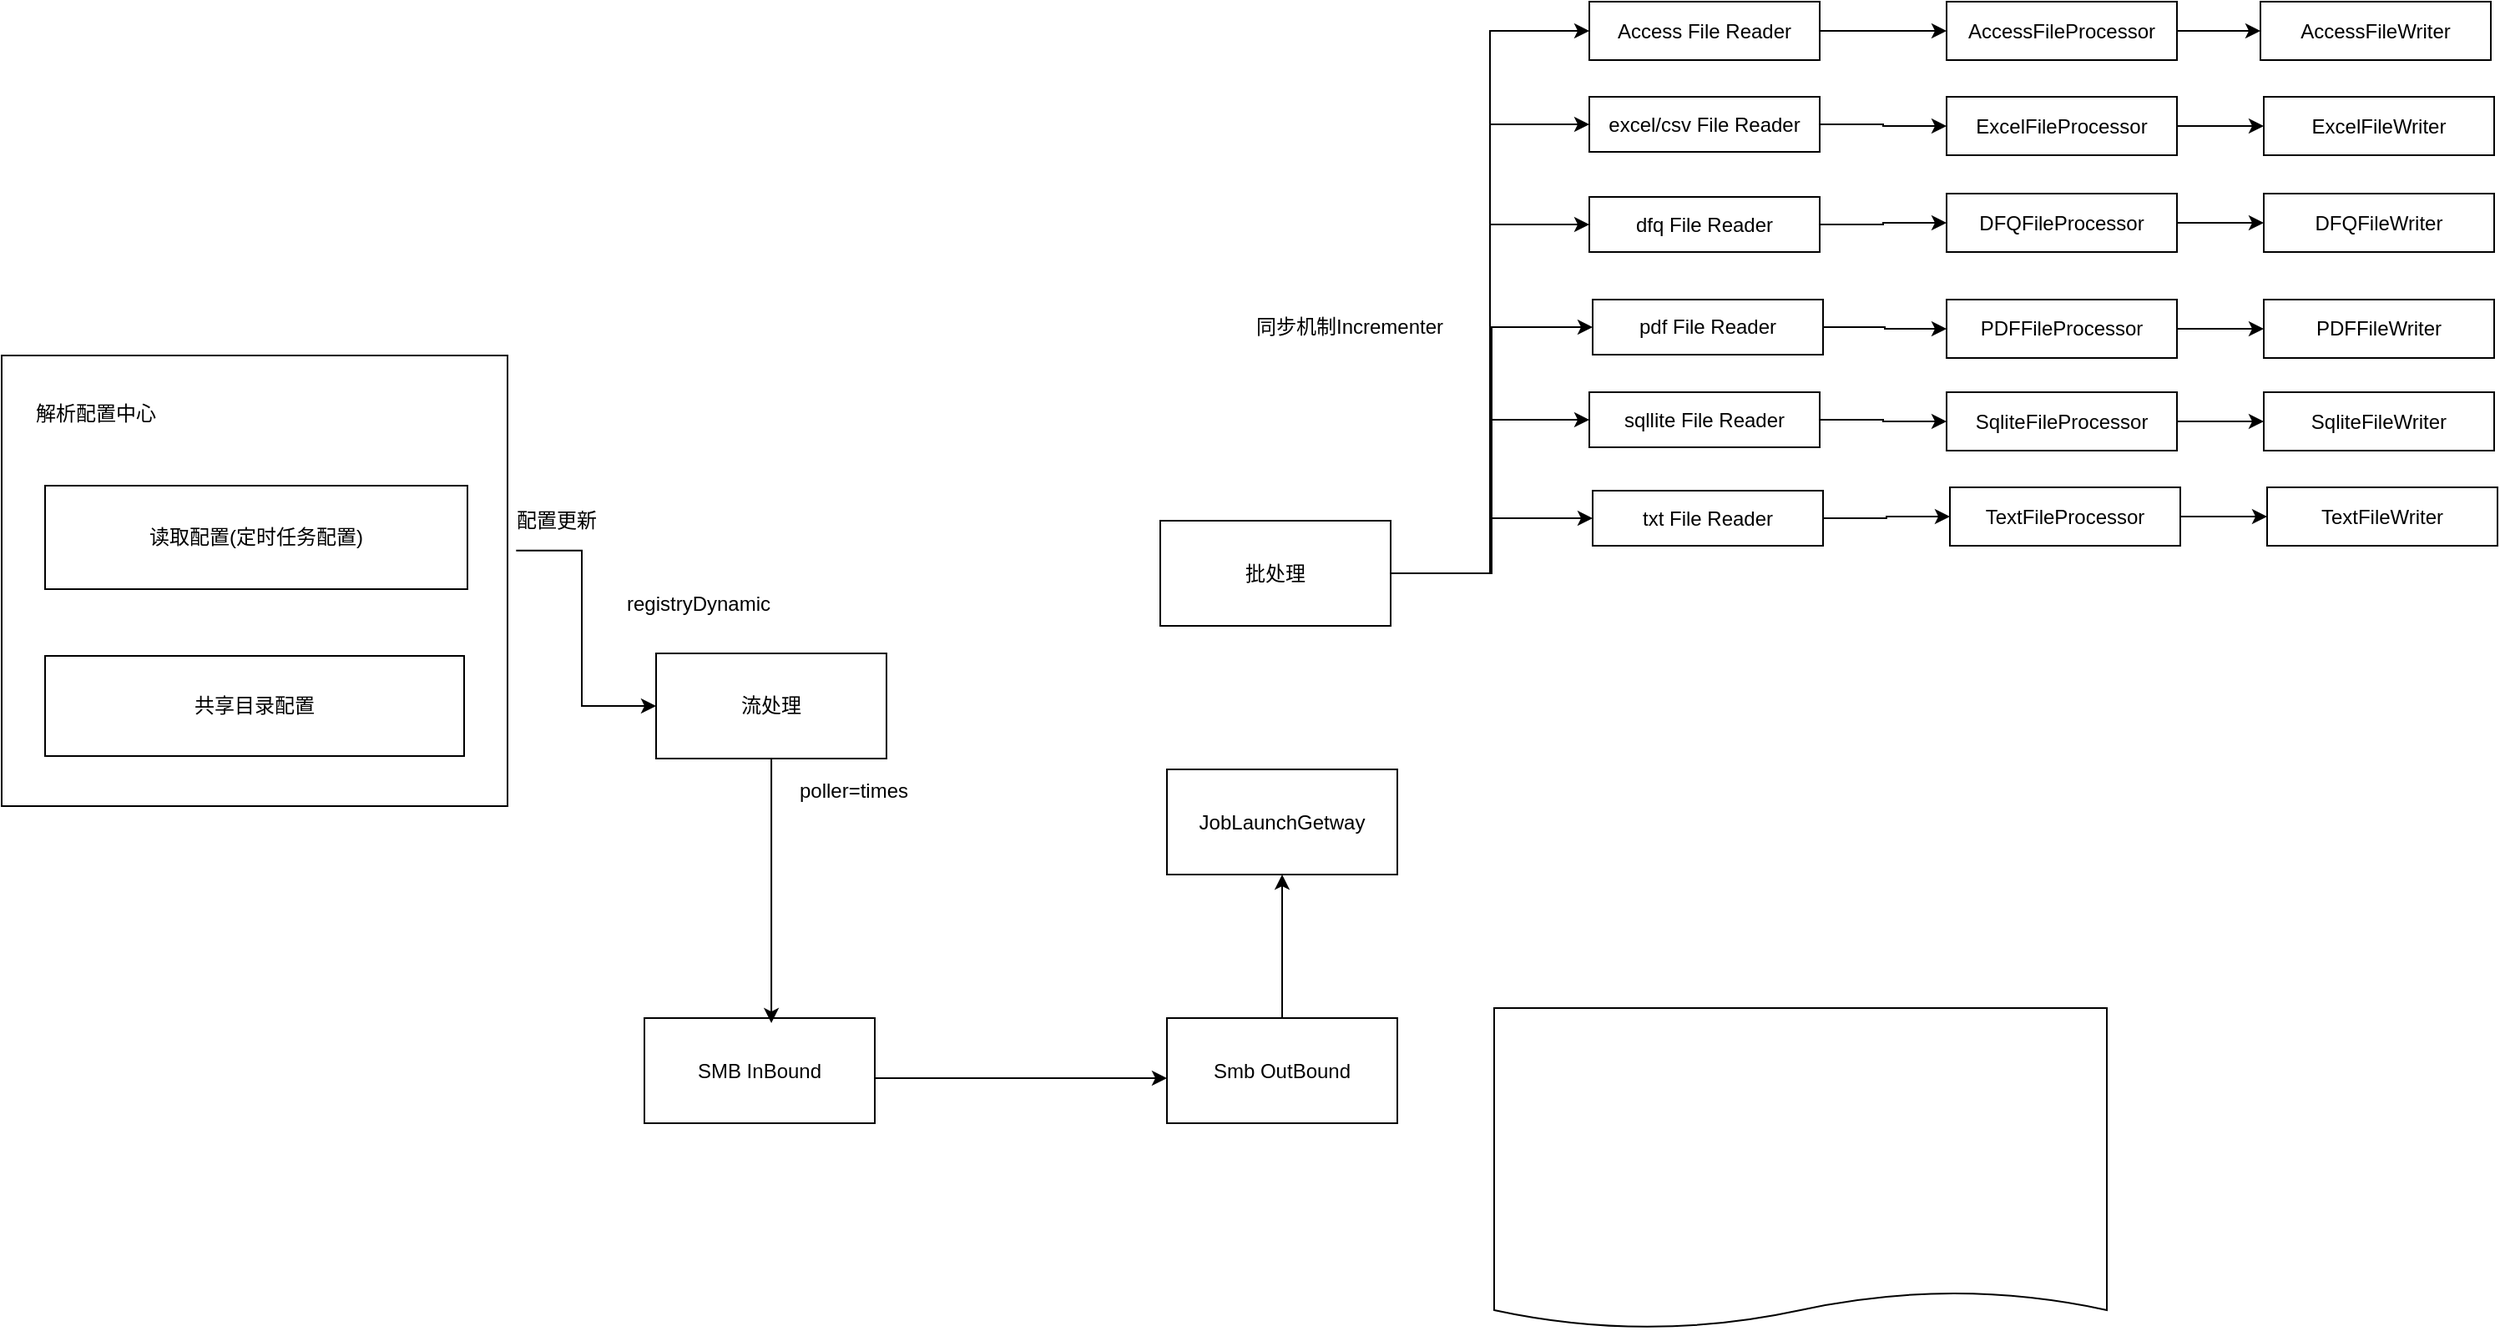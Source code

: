 <mxfile version="23.0.1" type="github">
  <diagram name="第 1 页" id="E18fr_xLtNIzuxxG0h2K">
    <mxGraphModel dx="1543" dy="759" grid="0" gridSize="10" guides="1" tooltips="1" connect="1" arrows="1" fold="1" page="0" pageScale="1" pageWidth="827" pageHeight="1169" math="0" shadow="0">
      <root>
        <mxCell id="0" />
        <mxCell id="1" parent="0" />
        <mxCell id="7quchR3Gx-VnwM5mNdl0-33" style="edgeStyle=orthogonalEdgeStyle;rounded=0;orthogonalLoop=1;jettySize=auto;html=1;" parent="1" source="7quchR3Gx-VnwM5mNdl0-13" target="7quchR3Gx-VnwM5mNdl0-32" edge="1">
          <mxGeometry relative="1" as="geometry">
            <Array as="points">
              <mxPoint x="559" y="863" />
              <mxPoint x="559" y="863" />
            </Array>
          </mxGeometry>
        </mxCell>
        <mxCell id="7quchR3Gx-VnwM5mNdl0-13" value="SMB InBound" style="rounded=0;whiteSpace=wrap;html=1;" parent="1" vertex="1">
          <mxGeometry x="368" y="827" width="138" height="63" as="geometry" />
        </mxCell>
        <mxCell id="7quchR3Gx-VnwM5mNdl0-20" value="" style="rounded=0;whiteSpace=wrap;html=1;" parent="1" vertex="1">
          <mxGeometry x="-17" y="430" width="303" height="270" as="geometry" />
        </mxCell>
        <mxCell id="7quchR3Gx-VnwM5mNdl0-21" value="解析配置中心" style="text;html=1;align=center;verticalAlign=middle;resizable=0;points=[];autosize=1;strokeColor=none;fillColor=none;" parent="1" vertex="1">
          <mxGeometry x="-6" y="452" width="90" height="26" as="geometry" />
        </mxCell>
        <mxCell id="7quchR3Gx-VnwM5mNdl0-25" style="edgeStyle=orthogonalEdgeStyle;rounded=0;orthogonalLoop=1;jettySize=auto;html=1;exitX=1.017;exitY=0.433;exitDx=0;exitDy=0;exitPerimeter=0;" parent="1" source="7quchR3Gx-VnwM5mNdl0-20" target="7quchR3Gx-VnwM5mNdl0-26" edge="1">
          <mxGeometry relative="1" as="geometry">
            <mxPoint x="262" y="539" as="sourcePoint" />
            <mxPoint x="373" y="539" as="targetPoint" />
          </mxGeometry>
        </mxCell>
        <mxCell id="7quchR3Gx-VnwM5mNdl0-22" value="读取配置(定时任务配置)" style="rounded=0;whiteSpace=wrap;html=1;" parent="1" vertex="1">
          <mxGeometry x="9" y="508" width="253" height="62" as="geometry" />
        </mxCell>
        <mxCell id="7quchR3Gx-VnwM5mNdl0-23" value="共享目录配置" style="rounded=0;whiteSpace=wrap;html=1;" parent="1" vertex="1">
          <mxGeometry x="9" y="610" width="251" height="60" as="geometry" />
        </mxCell>
        <mxCell id="7quchR3Gx-VnwM5mNdl0-26" value="流处理" style="rounded=0;whiteSpace=wrap;html=1;" parent="1" vertex="1">
          <mxGeometry x="375" y="608.5" width="138" height="63" as="geometry" />
        </mxCell>
        <mxCell id="7quchR3Gx-VnwM5mNdl0-28" style="edgeStyle=orthogonalEdgeStyle;rounded=0;orthogonalLoop=1;jettySize=auto;html=1;entryX=0.551;entryY=0.048;entryDx=0;entryDy=0;entryPerimeter=0;" parent="1" source="7quchR3Gx-VnwM5mNdl0-26" target="7quchR3Gx-VnwM5mNdl0-13" edge="1">
          <mxGeometry relative="1" as="geometry" />
        </mxCell>
        <mxCell id="txzD4mxf4CzZGojGZKTO-10" style="edgeStyle=orthogonalEdgeStyle;rounded=0;orthogonalLoop=1;jettySize=auto;html=1;entryX=0.5;entryY=1;entryDx=0;entryDy=0;" edge="1" parent="1" source="7quchR3Gx-VnwM5mNdl0-32" target="txzD4mxf4CzZGojGZKTO-9">
          <mxGeometry relative="1" as="geometry" />
        </mxCell>
        <mxCell id="7quchR3Gx-VnwM5mNdl0-32" value="Smb OutBound" style="rounded=0;whiteSpace=wrap;html=1;" parent="1" vertex="1">
          <mxGeometry x="681" y="827" width="138" height="63" as="geometry" />
        </mxCell>
        <mxCell id="7quchR3Gx-VnwM5mNdl0-39" style="edgeStyle=orthogonalEdgeStyle;rounded=0;orthogonalLoop=1;jettySize=auto;html=1;entryX=0;entryY=0.5;entryDx=0;entryDy=0;" parent="1" source="7quchR3Gx-VnwM5mNdl0-34" target="7quchR3Gx-VnwM5mNdl0-38" edge="1">
          <mxGeometry relative="1" as="geometry" />
        </mxCell>
        <mxCell id="7quchR3Gx-VnwM5mNdl0-43" style="edgeStyle=orthogonalEdgeStyle;rounded=0;orthogonalLoop=1;jettySize=auto;html=1;entryX=0;entryY=0.5;entryDx=0;entryDy=0;" parent="1" source="7quchR3Gx-VnwM5mNdl0-34" target="7quchR3Gx-VnwM5mNdl0-41" edge="1">
          <mxGeometry relative="1" as="geometry" />
        </mxCell>
        <mxCell id="7quchR3Gx-VnwM5mNdl0-50" style="edgeStyle=orthogonalEdgeStyle;rounded=0;orthogonalLoop=1;jettySize=auto;html=1;entryX=0;entryY=0.5;entryDx=0;entryDy=0;" parent="1" source="7quchR3Gx-VnwM5mNdl0-34" target="7quchR3Gx-VnwM5mNdl0-44" edge="1">
          <mxGeometry relative="1" as="geometry" />
        </mxCell>
        <mxCell id="7quchR3Gx-VnwM5mNdl0-53" style="edgeStyle=orthogonalEdgeStyle;rounded=0;orthogonalLoop=1;jettySize=auto;html=1;entryX=0;entryY=0.5;entryDx=0;entryDy=0;" parent="1" source="7quchR3Gx-VnwM5mNdl0-34" target="7quchR3Gx-VnwM5mNdl0-46" edge="1">
          <mxGeometry relative="1" as="geometry" />
        </mxCell>
        <mxCell id="7quchR3Gx-VnwM5mNdl0-54" style="edgeStyle=orthogonalEdgeStyle;rounded=0;orthogonalLoop=1;jettySize=auto;html=1;entryX=0;entryY=0.5;entryDx=0;entryDy=0;" parent="1" source="7quchR3Gx-VnwM5mNdl0-34" target="7quchR3Gx-VnwM5mNdl0-47" edge="1">
          <mxGeometry relative="1" as="geometry" />
        </mxCell>
        <mxCell id="7quchR3Gx-VnwM5mNdl0-55" style="edgeStyle=orthogonalEdgeStyle;rounded=0;orthogonalLoop=1;jettySize=auto;html=1;" parent="1" source="7quchR3Gx-VnwM5mNdl0-34" target="7quchR3Gx-VnwM5mNdl0-48" edge="1">
          <mxGeometry relative="1" as="geometry" />
        </mxCell>
        <mxCell id="7quchR3Gx-VnwM5mNdl0-34" value="批处理" style="rounded=0;whiteSpace=wrap;html=1;" parent="1" vertex="1">
          <mxGeometry x="677" y="529" width="138" height="63" as="geometry" />
        </mxCell>
        <mxCell id="7quchR3Gx-VnwM5mNdl0-64" style="edgeStyle=orthogonalEdgeStyle;rounded=0;orthogonalLoop=1;jettySize=auto;html=1;" parent="1" source="7quchR3Gx-VnwM5mNdl0-38" target="7quchR3Gx-VnwM5mNdl0-58" edge="1">
          <mxGeometry relative="1" as="geometry" />
        </mxCell>
        <mxCell id="7quchR3Gx-VnwM5mNdl0-38" value="Access File Reader" style="rounded=0;whiteSpace=wrap;html=1;" parent="1" vertex="1">
          <mxGeometry x="934" y="218" width="138" height="35" as="geometry" />
        </mxCell>
        <mxCell id="7quchR3Gx-VnwM5mNdl0-40" value="配置更新" style="text;html=1;align=center;verticalAlign=middle;resizable=0;points=[];autosize=1;strokeColor=none;fillColor=none;" parent="1" vertex="1">
          <mxGeometry x="282" y="516" width="66" height="26" as="geometry" />
        </mxCell>
        <mxCell id="7quchR3Gx-VnwM5mNdl0-65" style="edgeStyle=orthogonalEdgeStyle;rounded=0;orthogonalLoop=1;jettySize=auto;html=1;" parent="1" source="7quchR3Gx-VnwM5mNdl0-41" target="7quchR3Gx-VnwM5mNdl0-59" edge="1">
          <mxGeometry relative="1" as="geometry" />
        </mxCell>
        <mxCell id="7quchR3Gx-VnwM5mNdl0-41" value="excel/csv File Reader" style="rounded=0;whiteSpace=wrap;html=1;" parent="1" vertex="1">
          <mxGeometry x="934" y="275" width="138" height="33" as="geometry" />
        </mxCell>
        <mxCell id="7quchR3Gx-VnwM5mNdl0-66" style="edgeStyle=orthogonalEdgeStyle;rounded=0;orthogonalLoop=1;jettySize=auto;html=1;" parent="1" source="7quchR3Gx-VnwM5mNdl0-44" target="7quchR3Gx-VnwM5mNdl0-60" edge="1">
          <mxGeometry relative="1" as="geometry" />
        </mxCell>
        <mxCell id="7quchR3Gx-VnwM5mNdl0-44" value="dfq File Reader" style="rounded=0;whiteSpace=wrap;html=1;" parent="1" vertex="1">
          <mxGeometry x="934" y="335" width="138" height="33" as="geometry" />
        </mxCell>
        <mxCell id="7quchR3Gx-VnwM5mNdl0-67" style="edgeStyle=orthogonalEdgeStyle;rounded=0;orthogonalLoop=1;jettySize=auto;html=1;" parent="1" source="7quchR3Gx-VnwM5mNdl0-46" target="7quchR3Gx-VnwM5mNdl0-61" edge="1">
          <mxGeometry relative="1" as="geometry" />
        </mxCell>
        <mxCell id="7quchR3Gx-VnwM5mNdl0-46" value="pdf File Reader" style="rounded=0;whiteSpace=wrap;html=1;" parent="1" vertex="1">
          <mxGeometry x="936" y="396.5" width="138" height="33" as="geometry" />
        </mxCell>
        <mxCell id="7quchR3Gx-VnwM5mNdl0-68" style="edgeStyle=orthogonalEdgeStyle;rounded=0;orthogonalLoop=1;jettySize=auto;html=1;" parent="1" source="7quchR3Gx-VnwM5mNdl0-47" target="7quchR3Gx-VnwM5mNdl0-62" edge="1">
          <mxGeometry relative="1" as="geometry" />
        </mxCell>
        <mxCell id="7quchR3Gx-VnwM5mNdl0-47" value="sqllite File Reader" style="rounded=0;whiteSpace=wrap;html=1;" parent="1" vertex="1">
          <mxGeometry x="934" y="452" width="138" height="33" as="geometry" />
        </mxCell>
        <mxCell id="7quchR3Gx-VnwM5mNdl0-70" style="edgeStyle=orthogonalEdgeStyle;rounded=0;orthogonalLoop=1;jettySize=auto;html=1;" parent="1" source="7quchR3Gx-VnwM5mNdl0-48" target="7quchR3Gx-VnwM5mNdl0-63" edge="1">
          <mxGeometry relative="1" as="geometry" />
        </mxCell>
        <mxCell id="7quchR3Gx-VnwM5mNdl0-48" value="txt File Reader" style="rounded=0;whiteSpace=wrap;html=1;" parent="1" vertex="1">
          <mxGeometry x="936" y="511" width="138" height="33" as="geometry" />
        </mxCell>
        <mxCell id="7quchR3Gx-VnwM5mNdl0-52" value="同步机制Incrementer" style="text;html=1;align=center;verticalAlign=middle;resizable=0;points=[];autosize=1;strokeColor=none;fillColor=none;" parent="1" vertex="1">
          <mxGeometry x="725" y="400" width="130" height="26" as="geometry" />
        </mxCell>
        <mxCell id="7quchR3Gx-VnwM5mNdl0-83" style="edgeStyle=orthogonalEdgeStyle;rounded=0;orthogonalLoop=1;jettySize=auto;html=1;" parent="1" source="7quchR3Gx-VnwM5mNdl0-58" target="7quchR3Gx-VnwM5mNdl0-71" edge="1">
          <mxGeometry relative="1" as="geometry" />
        </mxCell>
        <mxCell id="7quchR3Gx-VnwM5mNdl0-58" value="AccessFileProcessor" style="rounded=0;whiteSpace=wrap;html=1;" parent="1" vertex="1">
          <mxGeometry x="1148" y="218" width="138" height="35" as="geometry" />
        </mxCell>
        <mxCell id="7quchR3Gx-VnwM5mNdl0-84" style="edgeStyle=orthogonalEdgeStyle;rounded=0;orthogonalLoop=1;jettySize=auto;html=1;" parent="1" source="7quchR3Gx-VnwM5mNdl0-59" target="7quchR3Gx-VnwM5mNdl0-78" edge="1">
          <mxGeometry relative="1" as="geometry" />
        </mxCell>
        <mxCell id="7quchR3Gx-VnwM5mNdl0-59" value="ExcelFileProcessor" style="rounded=0;whiteSpace=wrap;html=1;" parent="1" vertex="1">
          <mxGeometry x="1148" y="275" width="138" height="35" as="geometry" />
        </mxCell>
        <mxCell id="7quchR3Gx-VnwM5mNdl0-85" style="edgeStyle=orthogonalEdgeStyle;rounded=0;orthogonalLoop=1;jettySize=auto;html=1;" parent="1" source="7quchR3Gx-VnwM5mNdl0-60" target="7quchR3Gx-VnwM5mNdl0-79" edge="1">
          <mxGeometry relative="1" as="geometry" />
        </mxCell>
        <mxCell id="7quchR3Gx-VnwM5mNdl0-60" value="DFQFileProcessor" style="rounded=0;whiteSpace=wrap;html=1;" parent="1" vertex="1">
          <mxGeometry x="1148" y="333" width="138" height="35" as="geometry" />
        </mxCell>
        <mxCell id="7quchR3Gx-VnwM5mNdl0-86" style="edgeStyle=orthogonalEdgeStyle;rounded=0;orthogonalLoop=1;jettySize=auto;html=1;" parent="1" source="7quchR3Gx-VnwM5mNdl0-61" target="7quchR3Gx-VnwM5mNdl0-80" edge="1">
          <mxGeometry relative="1" as="geometry" />
        </mxCell>
        <mxCell id="7quchR3Gx-VnwM5mNdl0-61" value="PDFFileProcessor" style="rounded=0;whiteSpace=wrap;html=1;" parent="1" vertex="1">
          <mxGeometry x="1148" y="396.5" width="138" height="35" as="geometry" />
        </mxCell>
        <mxCell id="7quchR3Gx-VnwM5mNdl0-87" style="edgeStyle=orthogonalEdgeStyle;rounded=0;orthogonalLoop=1;jettySize=auto;html=1;" parent="1" source="7quchR3Gx-VnwM5mNdl0-62" target="7quchR3Gx-VnwM5mNdl0-81" edge="1">
          <mxGeometry relative="1" as="geometry" />
        </mxCell>
        <mxCell id="7quchR3Gx-VnwM5mNdl0-62" value="SqliteFileProcessor" style="rounded=0;whiteSpace=wrap;html=1;" parent="1" vertex="1">
          <mxGeometry x="1148" y="452" width="138" height="35" as="geometry" />
        </mxCell>
        <mxCell id="7quchR3Gx-VnwM5mNdl0-88" style="edgeStyle=orthogonalEdgeStyle;rounded=0;orthogonalLoop=1;jettySize=auto;html=1;" parent="1" source="7quchR3Gx-VnwM5mNdl0-63" target="7quchR3Gx-VnwM5mNdl0-82" edge="1">
          <mxGeometry relative="1" as="geometry" />
        </mxCell>
        <mxCell id="7quchR3Gx-VnwM5mNdl0-63" value="TextFileProcessor" style="rounded=0;whiteSpace=wrap;html=1;" parent="1" vertex="1">
          <mxGeometry x="1150" y="509" width="138" height="35" as="geometry" />
        </mxCell>
        <mxCell id="7quchR3Gx-VnwM5mNdl0-71" value="AccessFileWriter" style="rounded=0;whiteSpace=wrap;html=1;" parent="1" vertex="1">
          <mxGeometry x="1336" y="218" width="138" height="35" as="geometry" />
        </mxCell>
        <mxCell id="7quchR3Gx-VnwM5mNdl0-78" value="ExcelFileWriter" style="rounded=0;whiteSpace=wrap;html=1;" parent="1" vertex="1">
          <mxGeometry x="1338" y="275" width="138" height="35" as="geometry" />
        </mxCell>
        <mxCell id="7quchR3Gx-VnwM5mNdl0-79" value="DFQFileWriter" style="rounded=0;whiteSpace=wrap;html=1;" parent="1" vertex="1">
          <mxGeometry x="1338" y="333" width="138" height="35" as="geometry" />
        </mxCell>
        <mxCell id="7quchR3Gx-VnwM5mNdl0-80" value="PDFFileWriter" style="rounded=0;whiteSpace=wrap;html=1;" parent="1" vertex="1">
          <mxGeometry x="1338" y="396.5" width="138" height="35" as="geometry" />
        </mxCell>
        <mxCell id="7quchR3Gx-VnwM5mNdl0-81" value="SqliteFileWriter" style="rounded=0;whiteSpace=wrap;html=1;" parent="1" vertex="1">
          <mxGeometry x="1338" y="452" width="138" height="35" as="geometry" />
        </mxCell>
        <mxCell id="7quchR3Gx-VnwM5mNdl0-82" value="TextFileWriter" style="rounded=0;whiteSpace=wrap;html=1;" parent="1" vertex="1">
          <mxGeometry x="1340" y="509" width="138" height="35" as="geometry" />
        </mxCell>
        <mxCell id="txzD4mxf4CzZGojGZKTO-3" value="poller=times" style="text;html=1;align=center;verticalAlign=middle;resizable=0;points=[];autosize=1;strokeColor=none;fillColor=none;" vertex="1" parent="1">
          <mxGeometry x="451" y="678" width="83" height="26" as="geometry" />
        </mxCell>
        <mxCell id="txzD4mxf4CzZGojGZKTO-7" value="registryDynamic" style="text;html=1;align=center;verticalAlign=middle;resizable=0;points=[];autosize=1;strokeColor=none;fillColor=none;" vertex="1" parent="1">
          <mxGeometry x="348" y="566" width="104" height="26" as="geometry" />
        </mxCell>
        <mxCell id="txzD4mxf4CzZGojGZKTO-9" value="JobLaunchGetway" style="rounded=0;whiteSpace=wrap;html=1;" vertex="1" parent="1">
          <mxGeometry x="681" y="678" width="138" height="63" as="geometry" />
        </mxCell>
        <mxCell id="txzD4mxf4CzZGojGZKTO-11" value="" style="shape=document;whiteSpace=wrap;html=1;boundedLbl=1;size=0.115;" vertex="1" parent="1">
          <mxGeometry x="877" y="821" width="367" height="192" as="geometry" />
        </mxCell>
      </root>
    </mxGraphModel>
  </diagram>
</mxfile>
